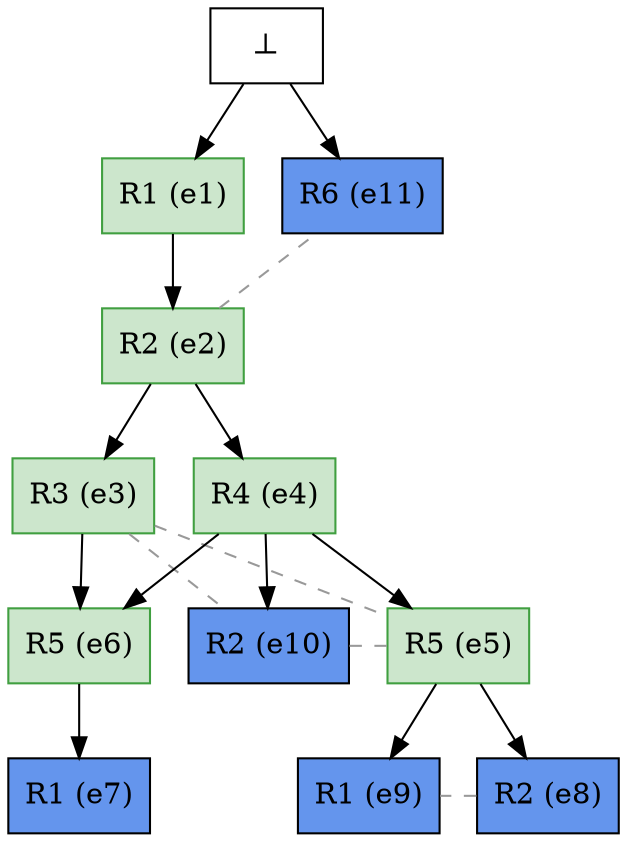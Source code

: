 digraph test {
  e1 -> e2;
  e2 -> e3;
  e2 -> e4;
  e4 -> e5;
  e3 -> e6;
  e4 -> e6;
  e6 -> e7;
  e5 -> e8;
  e5 -> e9;
  e4 -> e10;
  e0 -> e1;
  e0 -> e11;

//conflicts
  e2 -> e11 [arrowhead=none color=gray60 style=dashed constraint=false];
  e3 -> e5 [arrowhead=none color=gray60 style=dashed constraint=false];
  e3 -> e10 [arrowhead=none color=gray60 style=dashed constraint=false];
  e5 -> e10 [arrowhead=none color=gray60 style=dashed constraint=false];
  e8 -> e9 [arrowhead=none color=gray60 style=dashed constraint=false];

  e1 [color="#409f40" fillcolor="#cce6cc:#cce6cc" label="R1 (e1)" shape=box style=filled];
  e2 [color="#409f40" fillcolor="#cce6cc:#cce6cc" label="R2 (e2)" shape=box style=filled];
  e3 [color="#409f40" fillcolor="#cce6cc:#cce6cc" label="R3 (e3)" shape=box style=filled];
  e4 [color="#409f40" fillcolor="#cce6cc:#cce6cc" label="R4 (e4)" shape=box style=filled];
  e5 [color="#409f40" fillcolor="#cce6cc:#cce6cc" label="R5 (e5)" shape=box style=filled];
  e6 [color="#409f40" fillcolor="#cce6cc:#cce6cc" label="R5 (e6)" shape=box style=filled];
  e7 [color="black" fillcolor="cornflowerblue:cornflowerblue" label="R1 (e7)" shape=box style=filled];
  e8 [color="black" fillcolor="cornflowerblue:cornflowerblue" label="R2 (e8)" shape=box style=filled];
  e9 [color="black" fillcolor="cornflowerblue:cornflowerblue" label="R1 (e9)" shape=box style=filled];
  e10 [color="black" fillcolor="cornflowerblue:cornflowerblue" label="R2 (e10)" shape=box style=filled];
  e11 [color="black" fillcolor="cornflowerblue:cornflowerblue" label="R6 (e11)" shape=box style=filled];
  e0 [fillcolor="white" label="⊥" shape=box style=filled];
}
